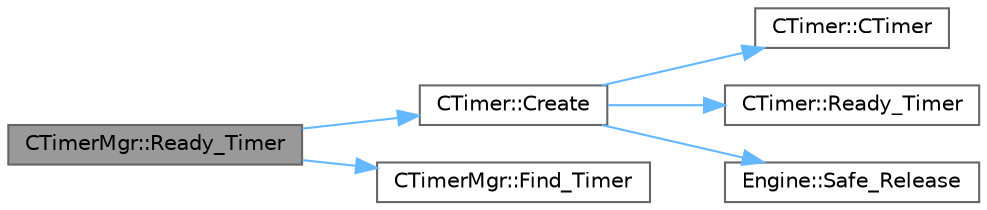 digraph "CTimerMgr::Ready_Timer"
{
 // LATEX_PDF_SIZE
  bgcolor="transparent";
  edge [fontname=Helvetica,fontsize=10,labelfontname=Helvetica,labelfontsize=10];
  node [fontname=Helvetica,fontsize=10,shape=box,height=0.2,width=0.4];
  rankdir="LR";
  Node1 [id="Node000001",label="CTimerMgr::Ready_Timer",height=0.2,width=0.4,color="gray40", fillcolor="grey60", style="filled", fontcolor="black",tooltip=" "];
  Node1 -> Node2 [id="edge6_Node000001_Node000002",color="steelblue1",style="solid",tooltip=" "];
  Node2 [id="Node000002",label="CTimer::Create",height=0.2,width=0.4,color="grey40", fillcolor="white", style="filled",URL="$class_c_timer.html#aafb22675c7c1bf353f3d373f8429e5cc",tooltip=" "];
  Node2 -> Node3 [id="edge7_Node000002_Node000003",color="steelblue1",style="solid",tooltip=" "];
  Node3 [id="Node000003",label="CTimer::CTimer",height=0.2,width=0.4,color="grey40", fillcolor="white", style="filled",URL="$class_c_timer.html#a93e4d770fd09f5e1b984768620cc52bf",tooltip=" "];
  Node2 -> Node4 [id="edge8_Node000002_Node000004",color="steelblue1",style="solid",tooltip=" "];
  Node4 [id="Node000004",label="CTimer::Ready_Timer",height=0.2,width=0.4,color="grey40", fillcolor="white", style="filled",URL="$class_c_timer.html#a44a6a9f60cdc4e70607f58fc735170ba",tooltip=" "];
  Node2 -> Node5 [id="edge9_Node000002_Node000005",color="steelblue1",style="solid",tooltip=" "];
  Node5 [id="Node000005",label="Engine::Safe_Release",height=0.2,width=0.4,color="grey40", fillcolor="white", style="filled",URL="$namespace_engine.html#ad37fed3c004c6a871158232eb2d7daff",tooltip=" "];
  Node1 -> Node6 [id="edge10_Node000001_Node000006",color="steelblue1",style="solid",tooltip=" "];
  Node6 [id="Node000006",label="CTimerMgr::Find_Timer",height=0.2,width=0.4,color="grey40", fillcolor="white", style="filled",URL="$class_c_timer_mgr.html#ad27444b9877ecaa53909130a2d811934",tooltip=" "];
}
